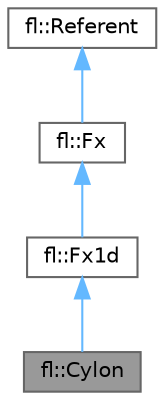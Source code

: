 digraph "fl::Cylon"
{
 // LATEX_PDF_SIZE
  bgcolor="transparent";
  edge [fontname=Helvetica,fontsize=10,labelfontname=Helvetica,labelfontsize=10];
  node [fontname=Helvetica,fontsize=10,shape=box,height=0.2,width=0.4];
  Node1 [id="Node000001",label="fl::Cylon",height=0.2,width=0.4,color="gray40", fillcolor="grey60", style="filled", fontcolor="black",tooltip="An animation that moves a single LED back and forth (Larson Scanner effect)"];
  Node2 -> Node1 [id="edge1_Node000001_Node000002",dir="back",color="steelblue1",style="solid",tooltip=" "];
  Node2 [id="Node000002",label="fl::Fx1d",height=0.2,width=0.4,color="gray40", fillcolor="white", style="filled",URL="$d4/d1c/classfl_1_1_fx1d.html",tooltip=" "];
  Node3 -> Node2 [id="edge2_Node000002_Node000003",dir="back",color="steelblue1",style="solid",tooltip=" "];
  Node3 [id="Node000003",label="fl::Fx",height=0.2,width=0.4,color="gray40", fillcolor="white", style="filled",URL="$da/d5d/classfl_1_1_fx.html",tooltip=" "];
  Node4 -> Node3 [id="edge3_Node000003_Node000004",dir="back",color="steelblue1",style="solid",tooltip=" "];
  Node4 [id="Node000004",label="fl::Referent",height=0.2,width=0.4,color="gray40", fillcolor="white", style="filled",URL="$d6/d16/classfl_1_1_referent.html",tooltip=" "];
}
